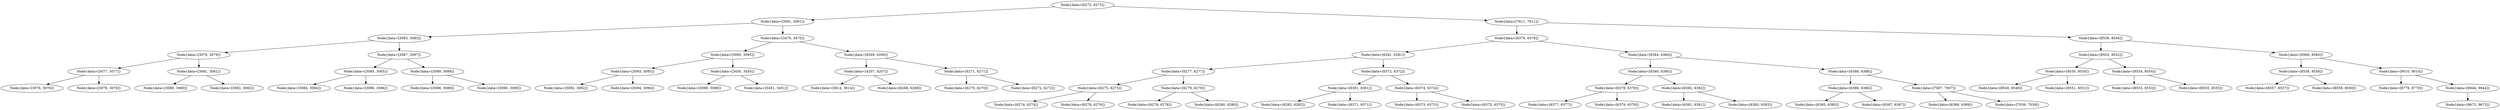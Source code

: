 digraph G{
1051495318 [label="Node{data=[6273, 6273]}"]
1051495318 -> 1525364535
1525364535 [label="Node{data=[3091, 3091]}"]
1525364535 -> 284307336
284307336 [label="Node{data=[3083, 3083]}"]
284307336 -> 35160683
35160683 [label="Node{data=[3079, 3079]}"]
35160683 -> 1488083333
1488083333 [label="Node{data=[3077, 3077]}"]
1488083333 -> 1533255467
1533255467 [label="Node{data=[3076, 3076]}"]
1488083333 -> 1525446048
1525446048 [label="Node{data=[3078, 3078]}"]
35160683 -> 480358220
480358220 [label="Node{data=[3081, 3081]}"]
480358220 -> 1452647212
1452647212 [label="Node{data=[3080, 3080]}"]
480358220 -> 289993746
289993746 [label="Node{data=[3082, 3082]}"]
284307336 -> 674284270
674284270 [label="Node{data=[3087, 3087]}"]
674284270 -> 972739435
972739435 [label="Node{data=[3085, 3085]}"]
972739435 -> 1116576699
1116576699 [label="Node{data=[3084, 3084]}"]
972739435 -> 338890652
338890652 [label="Node{data=[3086, 3086]}"]
674284270 -> 985303110
985303110 [label="Node{data=[3089, 3089]}"]
985303110 -> 1429497329
1429497329 [label="Node{data=[3088, 3088]}"]
985303110 -> 2076863663
2076863663 [label="Node{data=[3090, 3090]}"]
1525364535 -> 2005517221
2005517221 [label="Node{data=[3470, 3470]}"]
2005517221 -> 429886890
429886890 [label="Node{data=[3095, 3095]}"]
429886890 -> 1878157445
1878157445 [label="Node{data=[3093, 3093]}"]
1878157445 -> 1198902976
1198902976 [label="Node{data=[3092, 3092]}"]
1878157445 -> 2128128352
2128128352 [label="Node{data=[3094, 3094]}"]
429886890 -> 458201548
458201548 [label="Node{data=[3450, 3450]}"]
458201548 -> 1736801376
1736801376 [label="Node{data=[3098, 3098]}"]
458201548 -> 250588574
250588574 [label="Node{data=[3451, 3451]}"]
2005517221 -> 893879946
893879946 [label="Node{data=[6269, 6269]}"]
893879946 -> 1377953815
1377953815 [label="Node{data=[4207, 4207]}"]
1377953815 -> 512489551
512489551 [label="Node{data=[3814, 3814]}"]
1377953815 -> 1845179741
1845179741 [label="Node{data=[6268, 6268]}"]
893879946 -> 1677827518
1677827518 [label="Node{data=[6271, 6271]}"]
1677827518 -> 960344185
960344185 [label="Node{data=[6270, 6270]}"]
1677827518 -> 2025156241
2025156241 [label="Node{data=[6272, 6272]}"]
1051495318 -> 1280371975
1280371975 [label="Node{data=[7611, 7611]}"]
1280371975 -> 609514846
609514846 [label="Node{data=[6376, 6376]}"]
609514846 -> 1891547093
1891547093 [label="Node{data=[6281, 6281]}"]
1891547093 -> 598515381
598515381 [label="Node{data=[6277, 6277]}"]
598515381 -> 1759471378
1759471378 [label="Node{data=[6275, 6275]}"]
1759471378 -> 1873150418
1873150418 [label="Node{data=[6274, 6274]}"]
1759471378 -> 1780683756
1780683756 [label="Node{data=[6276, 6276]}"]
598515381 -> 767385899
767385899 [label="Node{data=[6279, 6279]}"]
767385899 -> 1045001337
1045001337 [label="Node{data=[6278, 6278]}"]
767385899 -> 1639860979
1639860979 [label="Node{data=[6280, 6280]}"]
1891547093 -> 334530907
334530907 [label="Node{data=[6372, 6372]}"]
334530907 -> 1434588727
1434588727 [label="Node{data=[6301, 6301]}"]
1434588727 -> 538790466
538790466 [label="Node{data=[6282, 6282]}"]
1434588727 -> 862418272
862418272 [label="Node{data=[6371, 6371]}"]
334530907 -> 617252870
617252870 [label="Node{data=[6374, 6374]}"]
617252870 -> 1639710982
1639710982 [label="Node{data=[6373, 6373]}"]
617252870 -> 725157929
725157929 [label="Node{data=[6375, 6375]}"]
609514846 -> 595440731
595440731 [label="Node{data=[6384, 6384]}"]
595440731 -> 1393005194
1393005194 [label="Node{data=[6380, 6380]}"]
1393005194 -> 1387404765
1387404765 [label="Node{data=[6378, 6378]}"]
1387404765 -> 824782818
824782818 [label="Node{data=[6377, 6377]}"]
1387404765 -> 2142800624
2142800624 [label="Node{data=[6379, 6379]}"]
1393005194 -> 272942159
272942159 [label="Node{data=[6382, 6382]}"]
272942159 -> 1390051183
1390051183 [label="Node{data=[6381, 6381]}"]
272942159 -> 712252649
712252649 [label="Node{data=[6383, 6383]}"]
595440731 -> 295758941
295758941 [label="Node{data=[6388, 6388]}"]
295758941 -> 661660826
661660826 [label="Node{data=[6386, 6386]}"]
661660826 -> 651167260
651167260 [label="Node{data=[6385, 6385]}"]
661660826 -> 743036283
743036283 [label="Node{data=[6387, 6387]}"]
295758941 -> 974980779
974980779 [label="Node{data=[7007, 7007]}"]
974980779 -> 485466502
485466502 [label="Node{data=[6389, 6389]}"]
974980779 -> 975811809
975811809 [label="Node{data=[7039, 7039]}"]
1280371975 -> 1479101650
1479101650 [label="Node{data=[8556, 8556]}"]
1479101650 -> 181612834
181612834 [label="Node{data=[8552, 8552]}"]
181612834 -> 1808880239
1808880239 [label="Node{data=[8550, 8550]}"]
1808880239 -> 480800072
480800072 [label="Node{data=[8549, 8549]}"]
1808880239 -> 250998227
250998227 [label="Node{data=[8551, 8551]}"]
181612834 -> 498894606
498894606 [label="Node{data=[8554, 8554]}"]
498894606 -> 2082471164
2082471164 [label="Node{data=[8553, 8553]}"]
498894606 -> 587340826
587340826 [label="Node{data=[8555, 8555]}"]
1479101650 -> 45672156
45672156 [label="Node{data=[8560, 8560]}"]
45672156 -> 2068153714
2068153714 [label="Node{data=[8558, 8558]}"]
2068153714 -> 2017361658
2017361658 [label="Node{data=[8557, 8557]}"]
2068153714 -> 1265590059
1265590059 [label="Node{data=[8559, 8559]}"]
45672156 -> 245681820
245681820 [label="Node{data=[9010, 9010]}"]
245681820 -> 1495114799
1495114799 [label="Node{data=[8779, 8779]}"]
245681820 -> 1382008920
1382008920 [label="Node{data=[9644, 9644]}"]
1382008920 -> 1668825919
1668825919 [label="Node{data=[9673, 9673]}"]
}